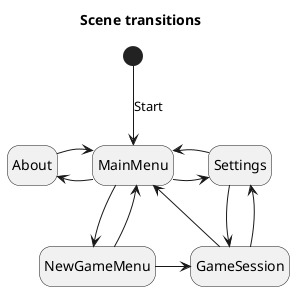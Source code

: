 @startuml Scene_Transitions

title Scene transitions

state MainMenu
state NewGameMenu
state About
state GameSession
state Settings

hide empty description

'  -> horizontal
' --> vertical

[*] --> MainMenu : Start

MainMenu -l-> About
About -r-> MainMenu

MainMenu -r-> Settings
MainMenu --> NewGameMenu

NewGameMenu -> GameSession
NewGameMenu --> MainMenu

GameSession --> Settings
GameSession -> MainMenu

Settings -> MainMenu
Settings -> GameSession

@enduml